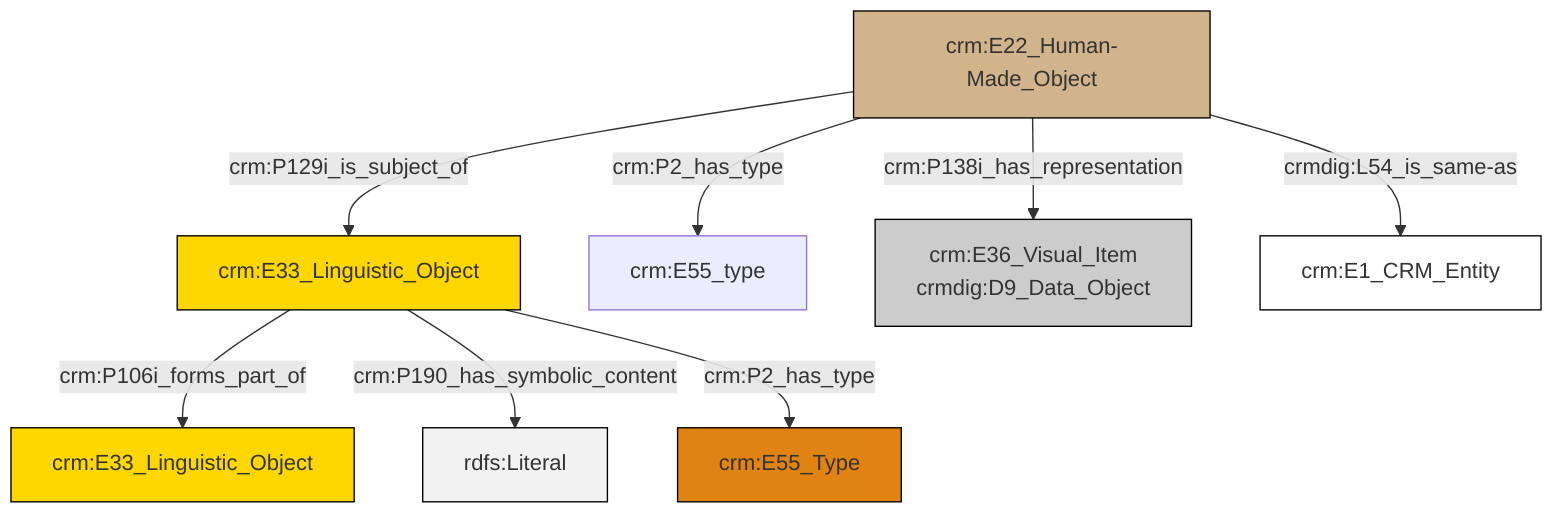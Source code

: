 graph TD
classDef Literal fill:#f2f2f2,stroke:#000000;
classDef CRM_Entity fill:#FFFFFF,stroke:#000000;
classDef Temporal_Entity fill:#00C9E6, stroke:#000000;
classDef Type fill:#E18312, stroke:#000000;
classDef Time-Span fill:#2C9C91, stroke:#000000;
classDef Appellation fill:#FFEB7F, stroke:#000000;
classDef Place fill:#008836, stroke:#000000;
classDef Persistent_Item fill:#B266B2, stroke:#000000;
classDef Conceptual_Object fill:#FFD700, stroke:#000000;
classDef Physical_Thing fill:#D2B48C, stroke:#000000;
classDef Actor fill:#f58aad, stroke:#000000;
classDef PC_Classes fill:#4ce600, stroke:#000000;
classDef Multi fill:#cccccc,stroke:#000000;

0["crm:E33_Linguistic_Object"]:::Conceptual_Object -->|crm:P106i_forms_part_of| 1["crm:E33_Linguistic_Object"]:::Conceptual_Object
0["crm:E33_Linguistic_Object"]:::Conceptual_Object -->|crm:P190_has_symbolic_content| 6[rdfs:Literal]:::Literal
4["crm:E22_Human-Made_Object"]:::Physical_Thing -->|crm:P2_has_type| 2["crm:E55_type"]:::Default
4["crm:E22_Human-Made_Object"]:::Physical_Thing -->|crm:P138i_has_representation| 7["crm:E36_Visual_Item<br>crmdig:D9_Data_Object"]:::Multi
0["crm:E33_Linguistic_Object"]:::Conceptual_Object -->|crm:P2_has_type| 9["crm:E55_Type"]:::Type
4["crm:E22_Human-Made_Object"]:::Physical_Thing -->|crmdig:L54_is_same-as| 14["crm:E1_CRM_Entity"]:::CRM_Entity
4["crm:E22_Human-Made_Object"]:::Physical_Thing -->|crm:P129i_is_subject_of| 0["crm:E33_Linguistic_Object"]:::Conceptual_Object